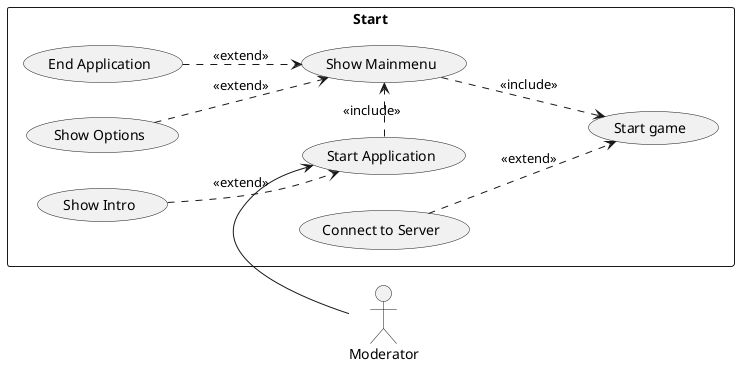 @startuml
left to right direction

rectangle "Start" {
    
    usecase "Start Application" as s
    usecase "Show Intro" as ia
    usecase "Show Mainmenu" as mm
    usecase "Show Options" as so
    usecase "End Application" as ea
    usecase "Connect to Server" as cs
    usecase "Start game" as sg

}
actor "Moderator" as m
'actor "PlayerAudience" as p


m -right-> s
ia .down.> s : <<extend>>
s .right.> mm : <<include>>
so .down.> mm : <<extend>>
mm .down.> sg : <<include>>
cs ..> sg : <<extend>>
ea ..> mm : <<extend>>

@enduml